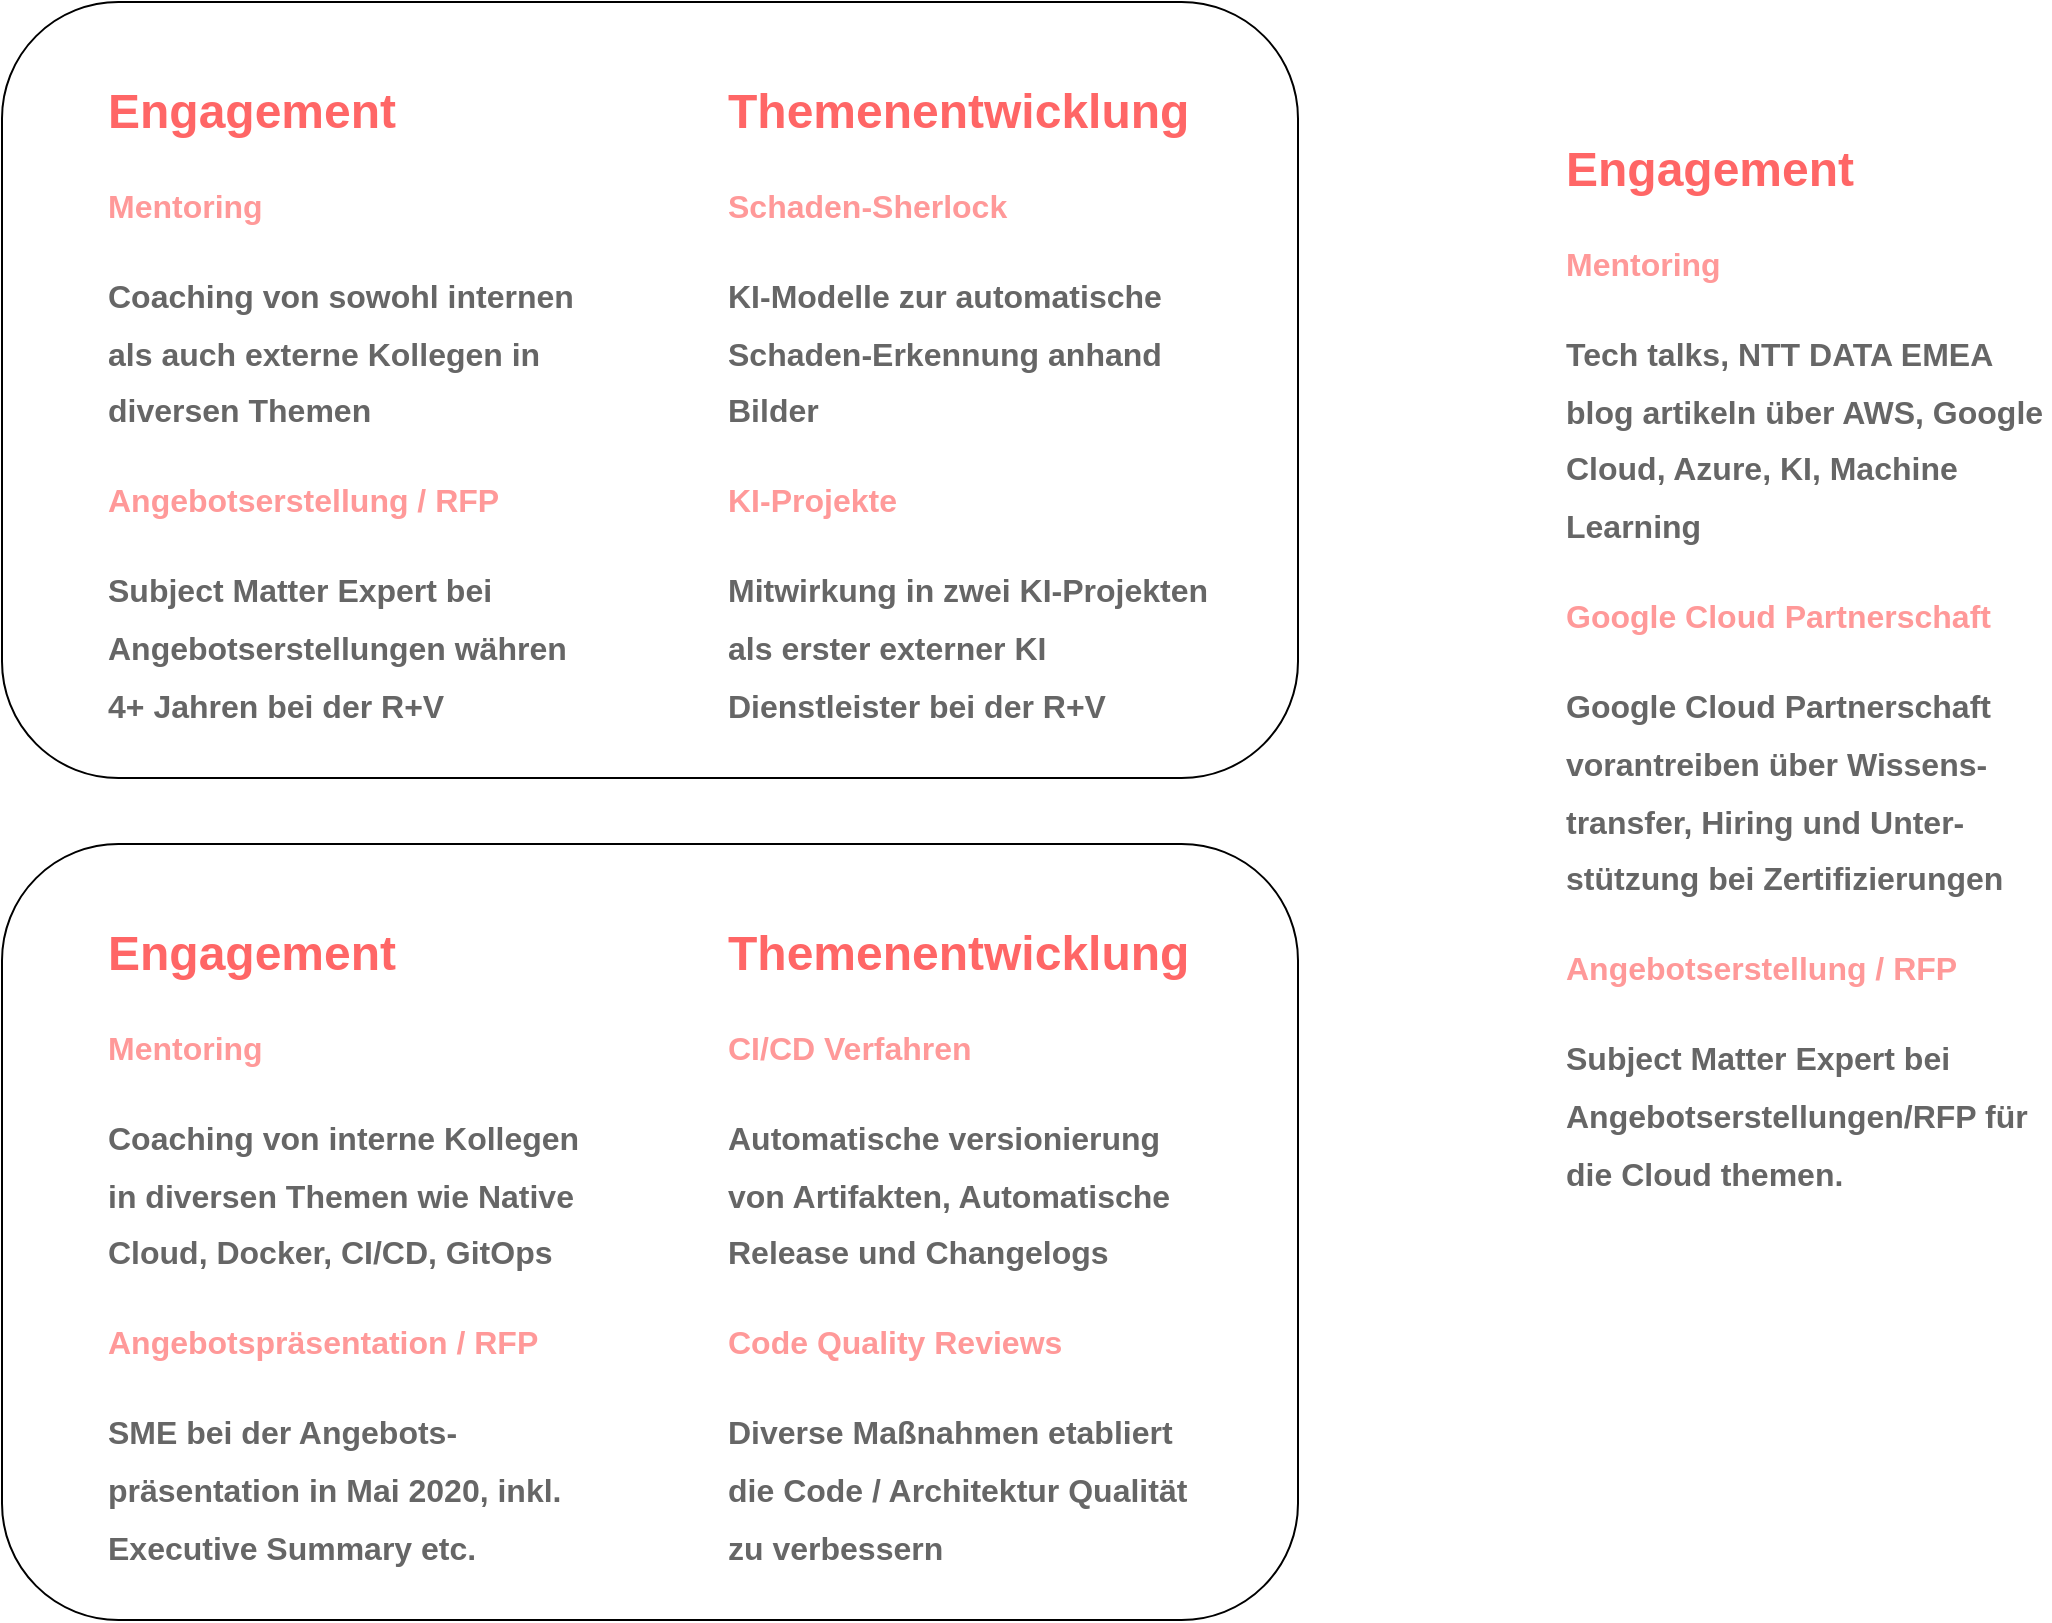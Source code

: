 <mxfile version="13.4.1" type="github">
  <diagram id="cE_NSa8QyI1WMCDkIsqq" name="Page-1">
    <mxGraphModel dx="595" dy="713" grid="0" gridSize="10" guides="1" tooltips="1" connect="1" arrows="1" fold="1" page="1" pageScale="1" pageWidth="827" pageHeight="1169" math="0" shadow="0">
      <root>
        <mxCell id="0" />
        <mxCell id="1" parent="0" />
        <mxCell id="cU7b3j9YrC26auSPxf-I-5" value="" style="group" vertex="1" connectable="0" parent="1">
          <mxGeometry x="908" y="83" width="648" height="388" as="geometry" />
        </mxCell>
        <mxCell id="cU7b3j9YrC26auSPxf-I-3" value="" style="rounded=1;whiteSpace=wrap;html=1;" vertex="1" parent="cU7b3j9YrC26auSPxf-I-5">
          <mxGeometry width="648" height="388" as="geometry" />
        </mxCell>
        <mxCell id="cU7b3j9YrC26auSPxf-I-2" value="" style="group" vertex="1" connectable="0" parent="cU7b3j9YrC26auSPxf-I-5">
          <mxGeometry x="48" y="35" width="560" height="340" as="geometry" />
        </mxCell>
        <mxCell id="G4zlCLsH4fVkUfZktx33-1" value="&lt;h1&gt;&lt;font color=&quot;#ff6666&quot;&gt;Themenentwicklung&lt;/font&gt;&lt;/h1&gt;&lt;h1&gt;&lt;font style=&quot;font-size: 16px&quot;&gt;&lt;font color=&quot;#ff9999&quot;&gt;Schaden-Sherlock&lt;/font&gt;&lt;br&gt;&lt;/font&gt;&lt;/h1&gt;&lt;h1&gt;&lt;font style=&quot;font-size: 16px&quot; color=&quot;#666666&quot;&gt;KI-Modelle zur automatische Schaden-Erkennung anhand Bilder&lt;/font&gt;&lt;/h1&gt;&lt;h1&gt;&lt;font color=&quot;#ff9999&quot;&gt;&lt;span style=&quot;font-size: 16px&quot;&gt;KI-Projekte&lt;/span&gt;&lt;/font&gt;&lt;/h1&gt;&lt;div&gt;&lt;h1&gt;&lt;span style=&quot;font-size: 16px&quot;&gt;&lt;font color=&quot;#666666&quot;&gt;Mitwirkung in zwei KI-Projekten als erster externer KI Dienstleister bei der R+V&lt;/font&gt;&lt;/span&gt;&lt;/h1&gt;&lt;/div&gt;" style="text;html=1;strokeColor=none;fillColor=none;spacing=5;spacingTop=-20;whiteSpace=wrap;overflow=hidden;rounded=0;" parent="cU7b3j9YrC26auSPxf-I-2" vertex="1">
          <mxGeometry x="310" width="250" height="340" as="geometry" />
        </mxCell>
        <mxCell id="cU7b3j9YrC26auSPxf-I-1" value="&lt;h1&gt;&lt;span&gt;&lt;font color=&quot;#ff6666&quot;&gt;Engagement&lt;/font&gt;&lt;/span&gt;&lt;/h1&gt;&lt;h1&gt;&lt;font color=&quot;#ff9999&quot;&gt;&lt;span style=&quot;font-size: 16px&quot;&gt;Mentoring&lt;/span&gt;&lt;/font&gt;&lt;/h1&gt;&lt;h1&gt;&lt;font color=&quot;#666666&quot;&gt;&lt;span style=&quot;font-size: 16px&quot;&gt;Coaching von sowohl internen als auch externe Kollegen in diversen Themen&amp;nbsp;&lt;/span&gt;&lt;/font&gt;&lt;/h1&gt;&lt;h1&gt;&lt;font color=&quot;#ff9999&quot;&gt;&lt;span style=&quot;font-size: 16px&quot;&gt;Angebotserstellung / RFP&lt;/span&gt;&lt;/font&gt;&lt;/h1&gt;&lt;div&gt;&lt;h1&gt;&lt;span style=&quot;font-size: 16px&quot;&gt;&lt;font color=&quot;#666666&quot;&gt;Subject Matter Expert bei Angebotserstellungen währen 4+ Jahren bei der R+V&lt;/font&gt;&lt;/span&gt;&lt;/h1&gt;&lt;/div&gt;" style="text;html=1;strokeColor=none;fillColor=none;spacing=5;spacingTop=-20;whiteSpace=wrap;overflow=hidden;rounded=0;" vertex="1" parent="cU7b3j9YrC26auSPxf-I-2">
          <mxGeometry width="250" height="340" as="geometry" />
        </mxCell>
        <mxCell id="cU7b3j9YrC26auSPxf-I-6" value="" style="group" vertex="1" connectable="0" parent="1">
          <mxGeometry x="908" y="504" width="648" height="388" as="geometry" />
        </mxCell>
        <mxCell id="cU7b3j9YrC26auSPxf-I-7" value="" style="rounded=1;whiteSpace=wrap;html=1;" vertex="1" parent="cU7b3j9YrC26auSPxf-I-6">
          <mxGeometry width="648" height="388" as="geometry" />
        </mxCell>
        <mxCell id="cU7b3j9YrC26auSPxf-I-8" value="" style="group" vertex="1" connectable="0" parent="cU7b3j9YrC26auSPxf-I-6">
          <mxGeometry x="48" y="35" width="560" height="340" as="geometry" />
        </mxCell>
        <mxCell id="cU7b3j9YrC26auSPxf-I-9" value="&lt;h1&gt;&lt;font color=&quot;#ff6666&quot;&gt;Themenentwicklung&lt;/font&gt;&lt;/h1&gt;&lt;h1&gt;&lt;font style=&quot;font-size: 16px&quot; color=&quot;#ff9999&quot;&gt;CI/CD Verfahren&lt;/font&gt;&lt;/h1&gt;&lt;h1&gt;&lt;font color=&quot;#666666&quot;&gt;&lt;span style=&quot;font-size: 16px&quot;&gt;Automatische versionierung von Artifakten, Automatische Release und Changelogs&lt;/span&gt;&lt;/font&gt;&lt;/h1&gt;&lt;h1&gt;&lt;font color=&quot;#ff9999&quot;&gt;&lt;span style=&quot;font-size: 16px&quot;&gt;Code Quality Reviews&lt;/span&gt;&lt;/font&gt;&lt;/h1&gt;&lt;div&gt;&lt;h1&gt;&lt;font color=&quot;#666666&quot;&gt;&lt;span style=&quot;font-size: 16px&quot;&gt;Diverse Maßnahmen etabliert die Code / Architektur Qualität zu verbessern&lt;/span&gt;&lt;/font&gt;&lt;/h1&gt;&lt;/div&gt;" style="text;html=1;strokeColor=none;fillColor=none;spacing=5;spacingTop=-20;whiteSpace=wrap;overflow=hidden;rounded=0;" vertex="1" parent="cU7b3j9YrC26auSPxf-I-8">
          <mxGeometry x="310" width="250" height="340" as="geometry" />
        </mxCell>
        <mxCell id="cU7b3j9YrC26auSPxf-I-10" value="&lt;h1&gt;&lt;span&gt;&lt;font color=&quot;#ff6666&quot;&gt;Engagement&lt;/font&gt;&lt;/span&gt;&lt;/h1&gt;&lt;h1&gt;&lt;font color=&quot;#ff9999&quot;&gt;&lt;span style=&quot;font-size: 16px&quot;&gt;Mentoring&lt;/span&gt;&lt;/font&gt;&lt;/h1&gt;&lt;h1&gt;&lt;font color=&quot;#666666&quot;&gt;&lt;span style=&quot;font-size: 16px&quot;&gt;Coaching von interne Kollegen in diversen Themen wie Native Cloud, Docker, CI/CD, GitOps&lt;/span&gt;&lt;/font&gt;&lt;/h1&gt;&lt;h1&gt;&lt;font color=&quot;#ff9999&quot;&gt;&lt;span style=&quot;font-size: 16px&quot;&gt;Angebotspräsentation / RFP&lt;/span&gt;&lt;/font&gt;&lt;/h1&gt;&lt;div&gt;&lt;h1&gt;&lt;span style=&quot;font-size: 16px&quot;&gt;&lt;font color=&quot;#666666&quot;&gt;SME bei der Angebots-präsentation in Mai 2020, inkl. Executive Summary etc.&lt;/font&gt;&lt;/span&gt;&lt;/h1&gt;&lt;/div&gt;" style="text;html=1;strokeColor=none;fillColor=none;spacing=5;spacingTop=-20;whiteSpace=wrap;overflow=hidden;rounded=0;" vertex="1" parent="cU7b3j9YrC26auSPxf-I-8">
          <mxGeometry width="250" height="340" as="geometry" />
        </mxCell>
        <mxCell id="cU7b3j9YrC26auSPxf-I-11" value="&lt;h1&gt;&lt;span&gt;&lt;font color=&quot;#ff6666&quot;&gt;Engagement&lt;/font&gt;&lt;/span&gt;&lt;/h1&gt;&lt;h1&gt;&lt;font color=&quot;#ff9999&quot;&gt;&lt;span style=&quot;font-size: 16px&quot;&gt;Mentoring&lt;/span&gt;&lt;/font&gt;&lt;/h1&gt;&lt;h1&gt;&lt;font color=&quot;#666666&quot;&gt;&lt;span style=&quot;font-size: 16px&quot;&gt;Tech talks, NTT DATA EMEA blog artikeln über AWS, Google Cloud, Azure, KI, Machine Learning&lt;/span&gt;&lt;/font&gt;&lt;/h1&gt;&lt;div&gt;&lt;h1&gt;&lt;font color=&quot;#ff9999&quot;&gt;&lt;span style=&quot;font-size: 16px&quot;&gt;Google Cloud Partnerschaft&lt;/span&gt;&lt;/font&gt;&lt;/h1&gt;&lt;h1&gt;&lt;font color=&quot;#666666&quot;&gt;&lt;span style=&quot;font-size: 16px&quot;&gt;Google Cloud Partnerschaft vorantreiben über Wissens-transfer, Hiring und Unter-stützung&amp;nbsp;bei Zertifizierungen&lt;/span&gt;&lt;/font&gt;&lt;/h1&gt;&lt;/div&gt;&lt;h1&gt;&lt;font color=&quot;#ff9999&quot;&gt;&lt;span style=&quot;font-size: 16px&quot;&gt;Angebotserstellung / RFP&lt;/span&gt;&lt;/font&gt;&lt;/h1&gt;&lt;div&gt;&lt;h1&gt;&lt;span style=&quot;font-size: 16px&quot;&gt;&lt;font color=&quot;#666666&quot;&gt;Subject Matter Expert bei Angebotserstellungen/RFP für die Cloud themen.&lt;/font&gt;&lt;/span&gt;&lt;/h1&gt;&lt;/div&gt;" style="text;html=1;strokeColor=none;fillColor=none;spacing=5;spacingTop=-20;whiteSpace=wrap;overflow=hidden;rounded=0;" vertex="1" parent="1">
          <mxGeometry x="1685" y="147" width="247" height="551" as="geometry" />
        </mxCell>
      </root>
    </mxGraphModel>
  </diagram>
</mxfile>
